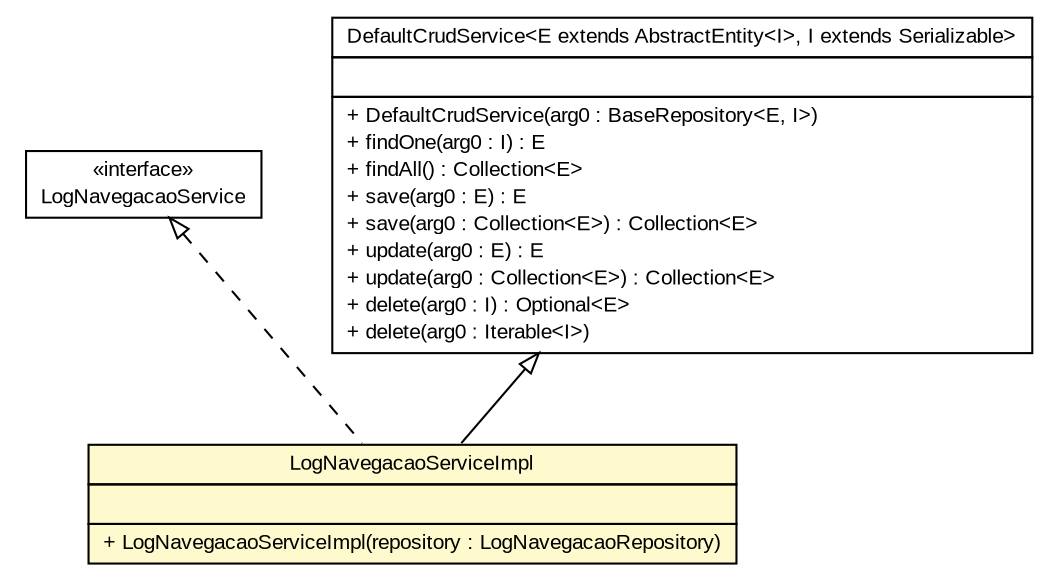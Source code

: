 #!/usr/local/bin/dot
#
# Class diagram 
# Generated by UMLGraph version R5_6 (http://www.umlgraph.org/)
#

digraph G {
	edge [fontname="arial",fontsize=10,labelfontname="arial",labelfontsize=10];
	node [fontname="arial",fontsize=10,shape=plaintext];
	nodesep=0.25;
	ranksep=0.5;
	// br.gov.to.sefaz.seg.business.gestao.service.LogNavegacaoService
	c16968 [label=<<table title="br.gov.to.sefaz.seg.business.gestao.service.LogNavegacaoService" border="0" cellborder="1" cellspacing="0" cellpadding="2" port="p" href="../LogNavegacaoService.html">
		<tr><td><table border="0" cellspacing="0" cellpadding="1">
<tr><td align="center" balign="center"> &#171;interface&#187; </td></tr>
<tr><td align="center" balign="center"> LogNavegacaoService </td></tr>
		</table></td></tr>
		</table>>, URL="../LogNavegacaoService.html", fontname="arial", fontcolor="black", fontsize=10.0];
	// br.gov.to.sefaz.seg.business.gestao.service.impl.LogNavegacaoServiceImpl
	c17002 [label=<<table title="br.gov.to.sefaz.seg.business.gestao.service.impl.LogNavegacaoServiceImpl" border="0" cellborder="1" cellspacing="0" cellpadding="2" port="p" bgcolor="lemonChiffon" href="./LogNavegacaoServiceImpl.html">
		<tr><td><table border="0" cellspacing="0" cellpadding="1">
<tr><td align="center" balign="center"> LogNavegacaoServiceImpl </td></tr>
		</table></td></tr>
		<tr><td><table border="0" cellspacing="0" cellpadding="1">
<tr><td align="left" balign="left">  </td></tr>
		</table></td></tr>
		<tr><td><table border="0" cellspacing="0" cellpadding="1">
<tr><td align="left" balign="left"> + LogNavegacaoServiceImpl(repository : LogNavegacaoRepository) </td></tr>
		</table></td></tr>
		</table>>, URL="./LogNavegacaoServiceImpl.html", fontname="arial", fontcolor="black", fontsize=10.0];
	//br.gov.to.sefaz.seg.business.gestao.service.impl.LogNavegacaoServiceImpl extends br.gov.to.sefaz.business.service.impl.DefaultCrudService<br.gov.to.sefaz.seg.persistence.entity.LogNavegacao, java.lang.Long>
	c17104:p -> c17002:p [dir=back,arrowtail=empty];
	//br.gov.to.sefaz.seg.business.gestao.service.impl.LogNavegacaoServiceImpl implements br.gov.to.sefaz.seg.business.gestao.service.LogNavegacaoService
	c16968:p -> c17002:p [dir=back,arrowtail=empty,style=dashed];
	// br.gov.to.sefaz.business.service.impl.DefaultCrudService<E extends br.gov.to.sefaz.persistence.entity.AbstractEntity<I>, I extends java.io.Serializable>
	c17104 [label=<<table title="br.gov.to.sefaz.business.service.impl.DefaultCrudService" border="0" cellborder="1" cellspacing="0" cellpadding="2" port="p" href="http://java.sun.com/j2se/1.4.2/docs/api/br/gov/to/sefaz/business/service/impl/DefaultCrudService.html">
		<tr><td><table border="0" cellspacing="0" cellpadding="1">
<tr><td align="center" balign="center"> DefaultCrudService&lt;E extends AbstractEntity&lt;I&gt;, I extends Serializable&gt; </td></tr>
		</table></td></tr>
		<tr><td><table border="0" cellspacing="0" cellpadding="1">
<tr><td align="left" balign="left">  </td></tr>
		</table></td></tr>
		<tr><td><table border="0" cellspacing="0" cellpadding="1">
<tr><td align="left" balign="left"> + DefaultCrudService(arg0 : BaseRepository&lt;E, I&gt;) </td></tr>
<tr><td align="left" balign="left"> + findOne(arg0 : I) : E </td></tr>
<tr><td align="left" balign="left"> + findAll() : Collection&lt;E&gt; </td></tr>
<tr><td align="left" balign="left"> + save(arg0 : E) : E </td></tr>
<tr><td align="left" balign="left"> + save(arg0 : Collection&lt;E&gt;) : Collection&lt;E&gt; </td></tr>
<tr><td align="left" balign="left"> + update(arg0 : E) : E </td></tr>
<tr><td align="left" balign="left"> + update(arg0 : Collection&lt;E&gt;) : Collection&lt;E&gt; </td></tr>
<tr><td align="left" balign="left"> + delete(arg0 : I) : Optional&lt;E&gt; </td></tr>
<tr><td align="left" balign="left"> + delete(arg0 : Iterable&lt;I&gt;) </td></tr>
		</table></td></tr>
		</table>>, URL="http://java.sun.com/j2se/1.4.2/docs/api/br/gov/to/sefaz/business/service/impl/DefaultCrudService.html", fontname="arial", fontcolor="black", fontsize=10.0];
}

